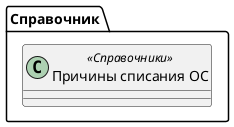 ﻿@startuml ПричиныСписанияОС
'!include templates.wsd
'..\include templates.wsd
class Справочник.ПричиныСписанияОС as "Причины списания ОС" <<Справочники>>
{
}
@enduml
